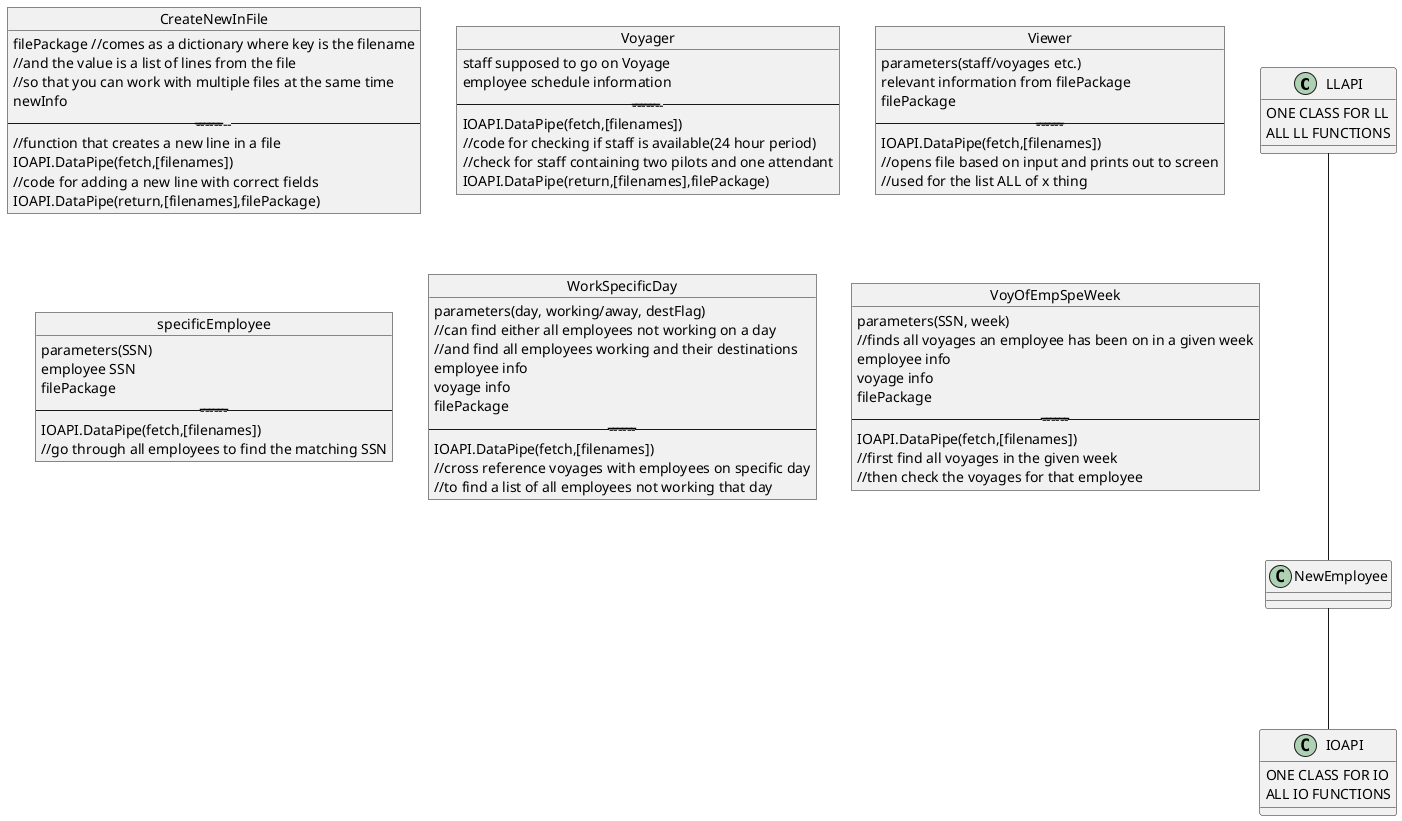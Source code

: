 # PlantUML Editor

@startuml Layeredrit



class LLAPI {
    ONE CLASS FOR LL
    ALL LL FUNCTIONS
}

object CreateNewInFile {
    filePackage //comes as a dictionary where key is the filename
    //and the value is a list of lines from the file
    //so that you can work with multiple files at the same time
    newInfo
    ------------------------------------
    //function that creates a new line in a file
    IOAPI.DataPipe(fetch,[filenames])
    //code for adding a new line with correct fields
    IOAPI.DataPipe(return,[filenames],filePackage)
}

object Voyager {
    staff supposed to go on Voyage
    employee schedule information
    -----------------------------------
    IOAPI.DataPipe(fetch,[filenames])
    //code for checking if staff is available(24 hour period)
    //check for staff containing two pilots and one attendant
    IOAPI.DataPipe(return,[filenames],filePackage)
}

object Viewer {
    parameters(staff/voyages etc.)
    relevant information from filePackage
    filePackage
    ----------------------------------
    IOAPI.DataPipe(fetch,[filenames])
    //opens file based on input and prints out to screen
    //used for the list ALL of x thing
}

object specificEmployee {
    parameters(SSN)
    employee SSN
    filePackage
    ----------------------------------
    IOAPI.DataPipe(fetch,[filenames])
    //go through all employees to find the matching SSN
}

object WorkSpecificDay {
    parameters(day, working/away, destFlag)
    //can find either all employees not working on a day
    //and find all employees working and their destinations
    employee info
    voyage info
    filePackage
    ----------------------------------
    IOAPI.DataPipe(fetch,[filenames])
    //cross reference voyages with employees on specific day
    //to find a list of all employees not working that day
}

object VoyOfEmpSpeWeek {
    parameters(SSN, week)
    //finds all voyages an employee has been on in a given week
    employee info
    voyage info
    filePackage
    ----------------------------------
    IOAPI.DataPipe(fetch,[filenames])
    //first find all voyages in the given week
    //then check the voyages for that employee
}

class IOAPI {
    ONE CLASS FOR IO
    ALL IO FUNCTIONS
}


LLAPI --- NewEmployee
NewEmployee --- IOAPI

@enduml